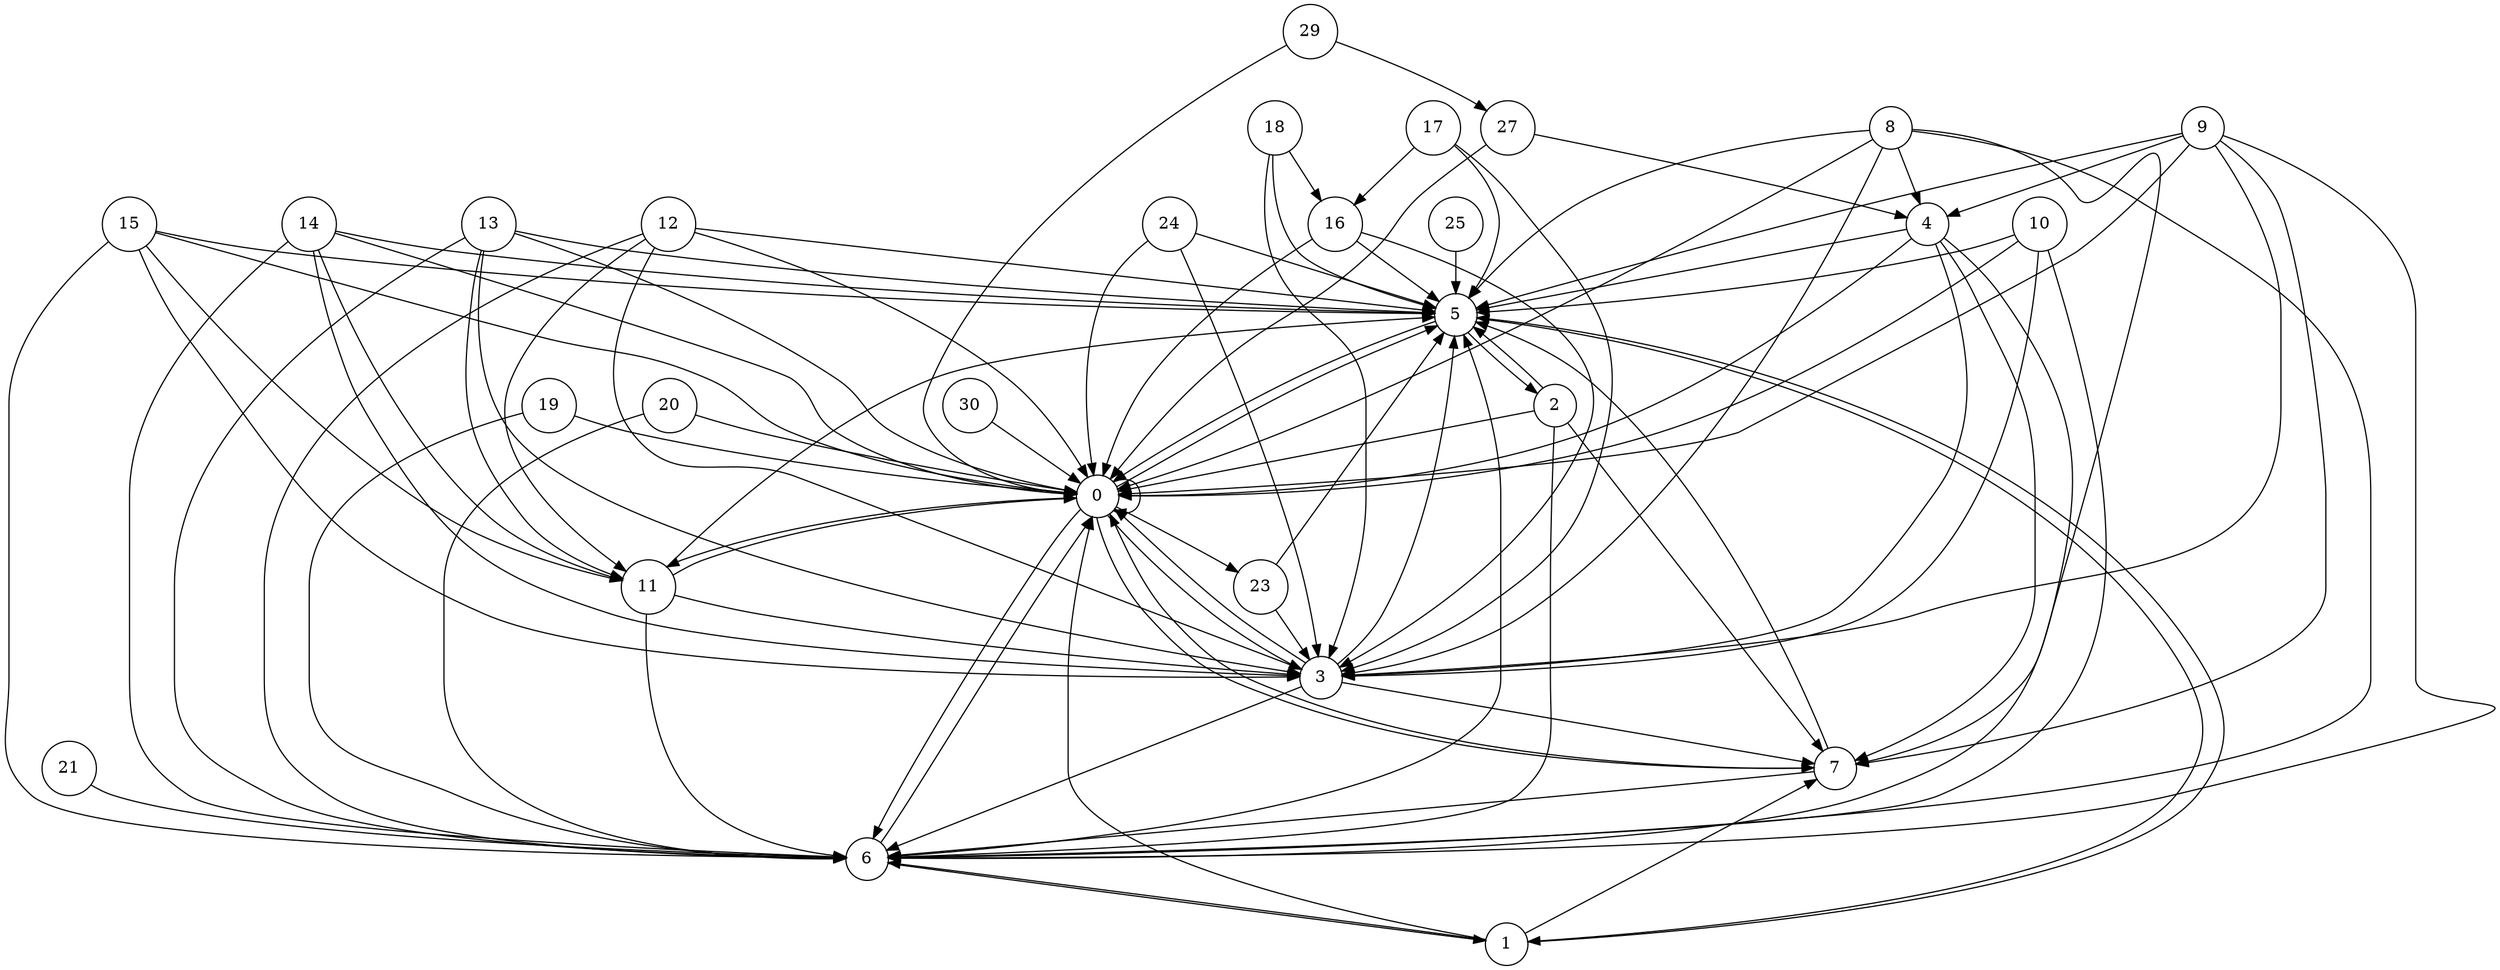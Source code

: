 digraph interference_graph {
    node [shape = circle];
25 -> 5;
24 -> 3;
24 -> 5;
24 -> 0;
0 -> 3;
0 -> 5;
0 -> 23;
23 -> 3;
23 -> 5;
18 -> 16;
18 -> 3;
18 -> 5;
17 -> 16;
17 -> 3;
17 -> 5;
16 -> 0;
16 -> 3;
16 -> 5;
12 -> 0;
12 -> 3;
12 -> 5;
12 -> 11;
0 -> 0;
0 -> 11;
21 -> 6;
20 -> 0;
20 -> 6;
19 -> 0;
19 -> 6;
13 -> 0;
13 -> 6;
15 -> 0;
15 -> 3;
15 -> 5;
15 -> 11;
15 -> 6;
14 -> 0;
14 -> 3;
14 -> 5;
14 -> 11;
14 -> 6;
13 -> 3;
13 -> 5;
13 -> 11;
12 -> 6;
11 -> 0;
11 -> 3;
11 -> 5;
11 -> 6;
10 -> 0;
10 -> 3;
10 -> 5;
10 -> 6;
3 -> 0;
3 -> 7;
3 -> 5;
3 -> 6;
1 -> 0;
1 -> 7;
1 -> 5;
1 -> 6;
0 -> 7;
0 -> 6;
30 -> 0;
29 -> 0;
29 -> 27;
27 -> 4;
27 -> 0;
9 -> 0;
9 -> 4;
9 -> 3;
9 -> 7;
9 -> 5;
9 -> 6;
8 -> 0;
8 -> 4;
8 -> 3;
8 -> 7;
8 -> 5;
8 -> 6;
4 -> 0;
4 -> 3;
4 -> 7;
4 -> 5;
4 -> 6;
2 -> 0;
2 -> 7;
2 -> 5;
2 -> 6;
7 -> 0;
7 -> 5;
7 -> 6;
6 -> 0;
6 -> 1;
6 -> 5;
5 -> 0;
5 -> 2;
5 -> 1;
}

